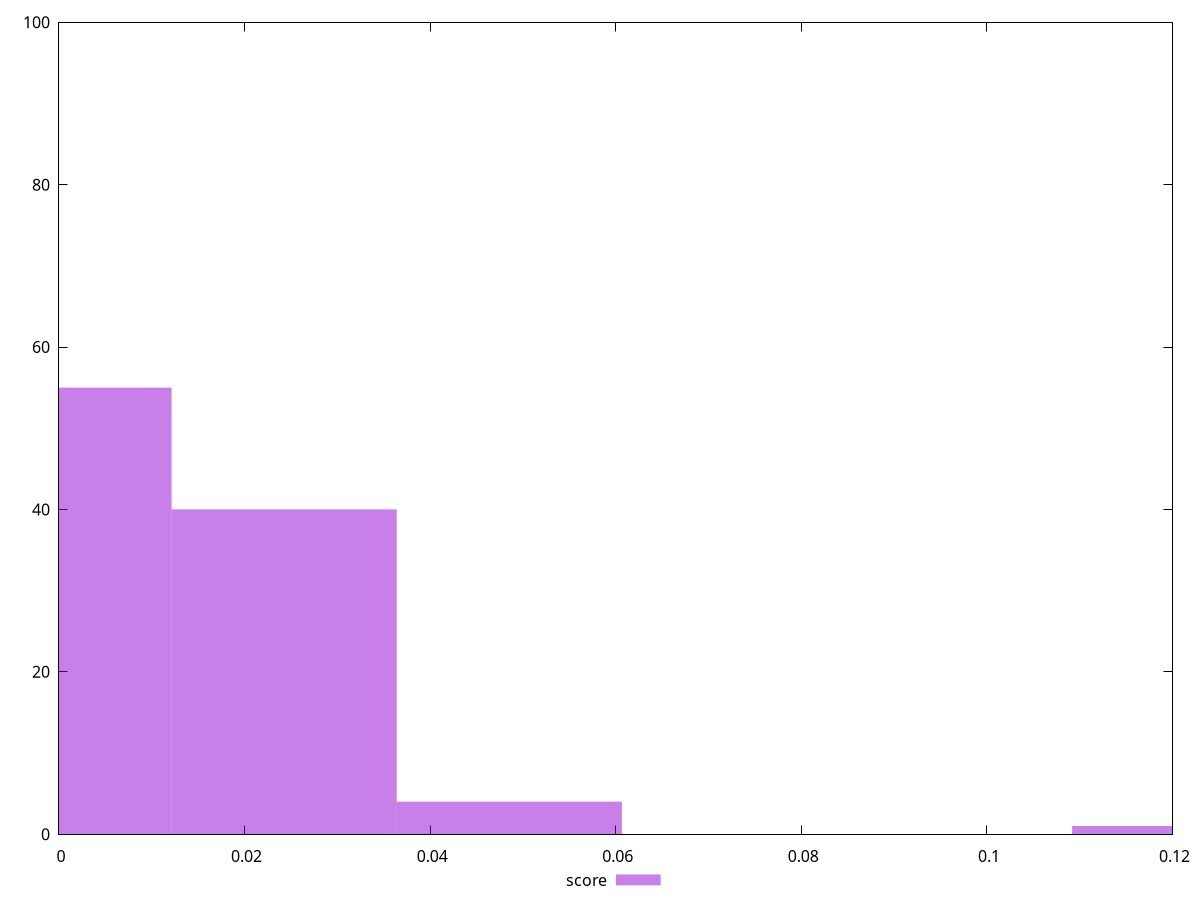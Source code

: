 reset

$score <<EOF
0.02426418127473184 40
0 55
0.04852836254946368 4
0.1213209063736592 1
EOF

set key outside below
set boxwidth 0.02426418127473184
set xrange [0:0.12]
set yrange [0:100]
set trange [0:100]
set style fill transparent solid 0.5 noborder
set terminal svg size 640, 490 enhanced background rgb 'white'
set output "reports/report_00027_2021-02-24T12-40-31.850Z/max-potential-fid/samples/music/score/histogram.svg"

plot $score title "score" with boxes

reset
